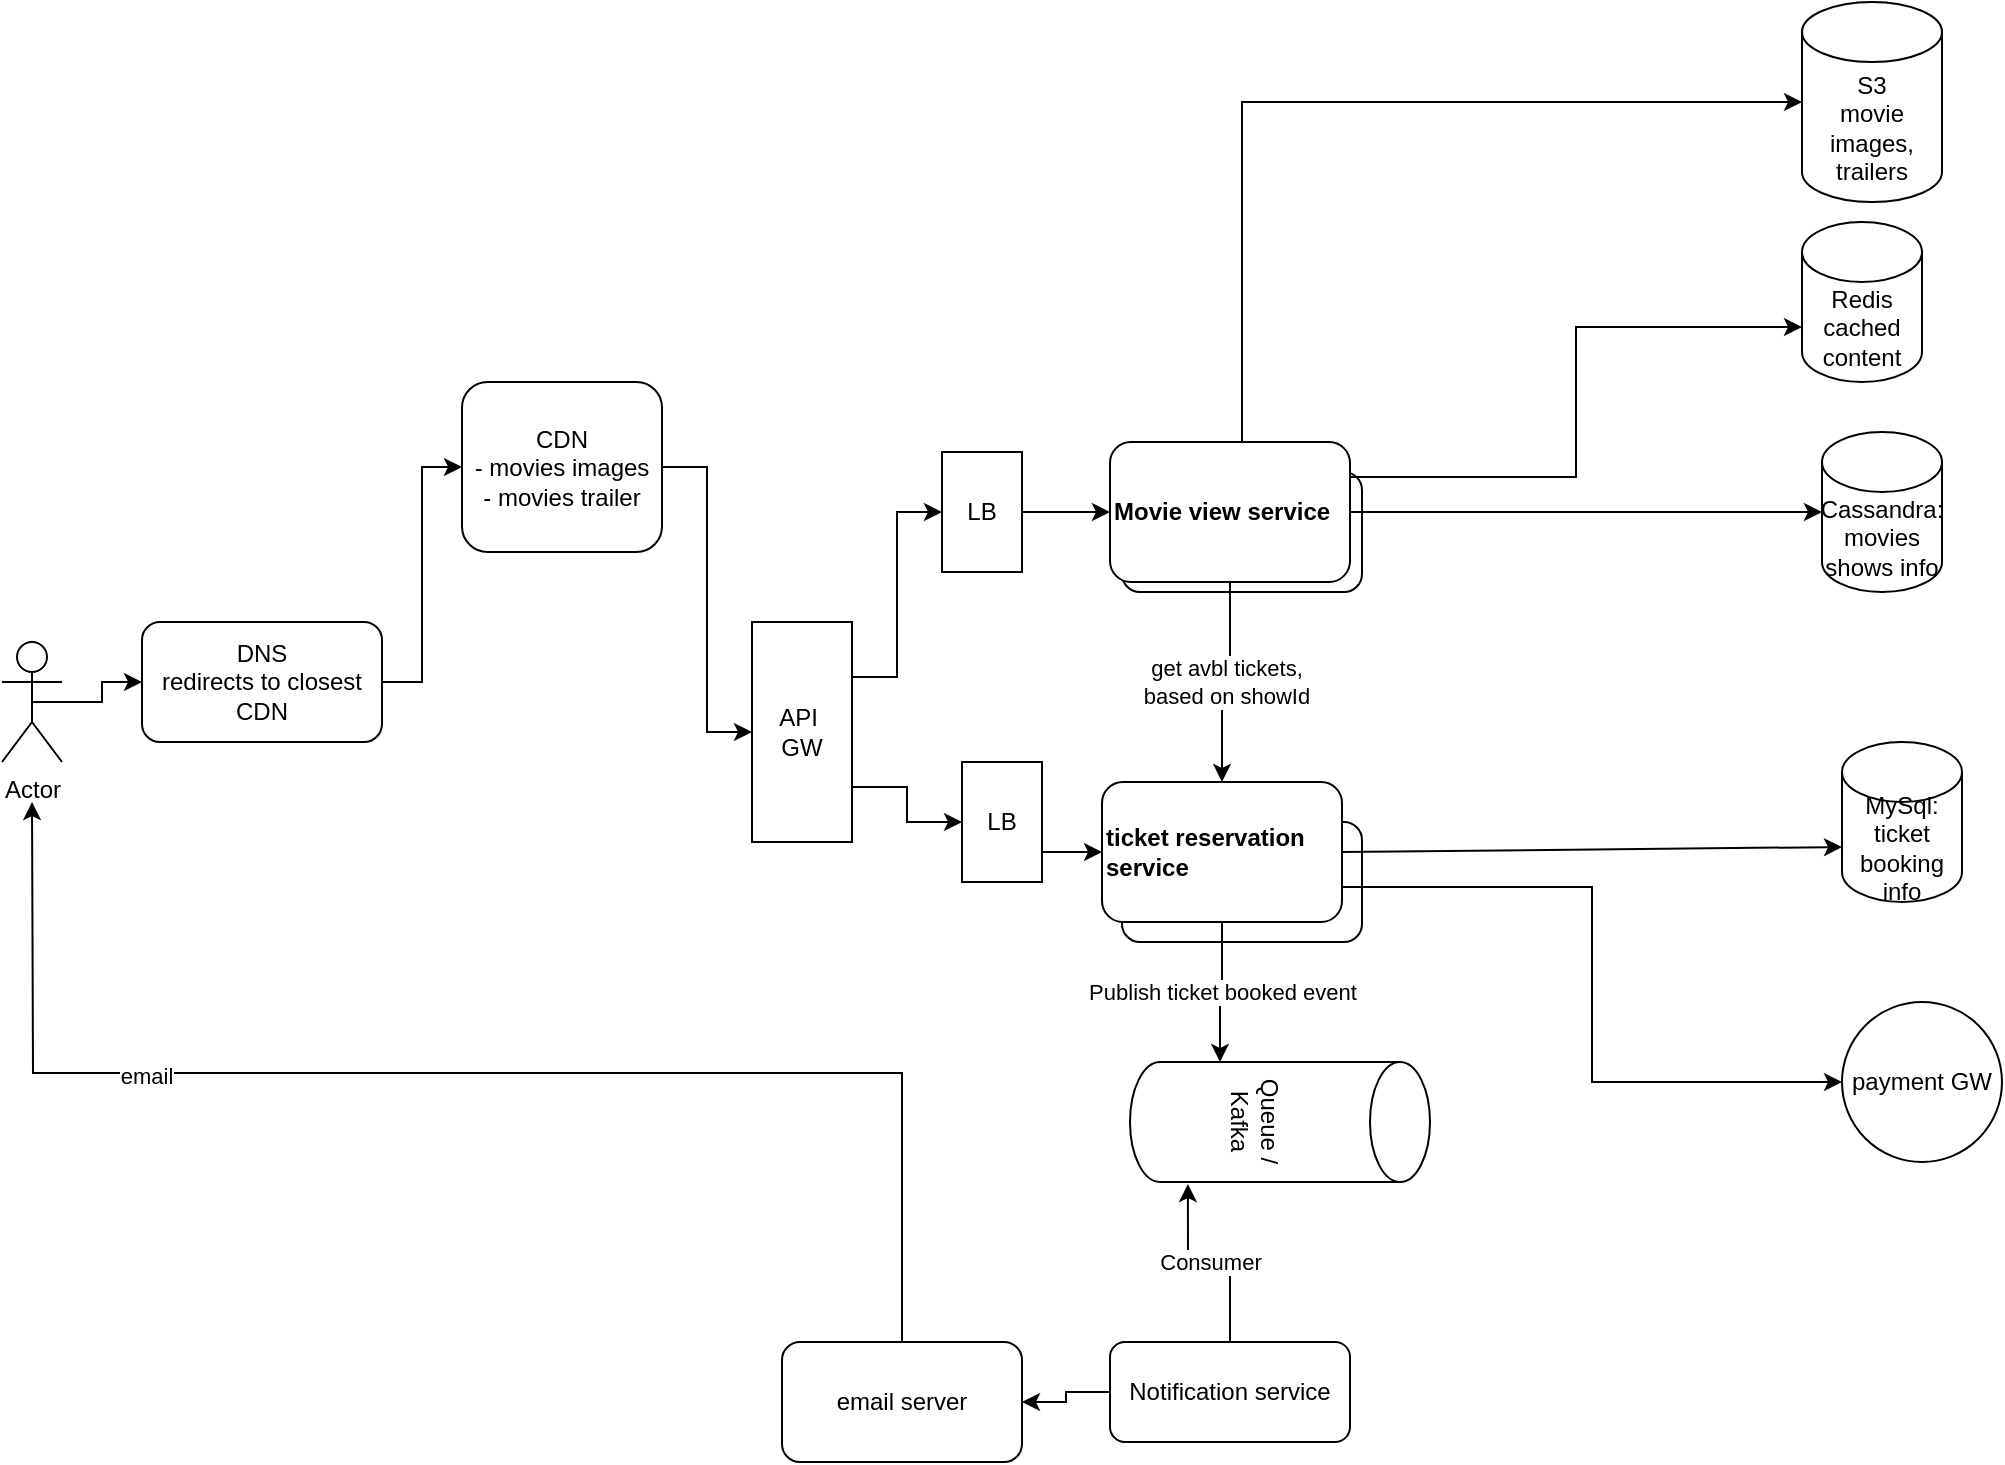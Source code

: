 <mxfile version="14.5.3" type="device"><diagram id="-t3ZCSzONICGOqsO6IGE" name="Page-1"><mxGraphModel dx="2249" dy="1884" grid="1" gridSize="10" guides="1" tooltips="1" connect="1" arrows="1" fold="1" page="1" pageScale="1" pageWidth="827" pageHeight="1169" math="0" shadow="0"><root><mxCell id="0"/><mxCell id="1" parent="0"/><mxCell id="BoGyLJyW82rJ19SQ0z6R-38" value="" style="rounded=1;whiteSpace=wrap;html=1;" vertex="1" parent="1"><mxGeometry x="300" y="330" width="120" height="60" as="geometry"/></mxCell><mxCell id="BoGyLJyW82rJ19SQ0z6R-37" value="" style="rounded=1;whiteSpace=wrap;html=1;" vertex="1" parent="1"><mxGeometry x="300" y="155" width="120" height="60" as="geometry"/></mxCell><mxCell id="BoGyLJyW82rJ19SQ0z6R-9" style="edgeStyle=orthogonalEdgeStyle;rounded=0;orthogonalLoop=1;jettySize=auto;html=1;exitX=0.5;exitY=0.5;exitDx=0;exitDy=0;exitPerimeter=0;entryX=0;entryY=0.5;entryDx=0;entryDy=0;" edge="1" parent="1" source="BoGyLJyW82rJ19SQ0z6R-1" target="BoGyLJyW82rJ19SQ0z6R-30"><mxGeometry relative="1" as="geometry"/></mxCell><mxCell id="BoGyLJyW82rJ19SQ0z6R-1" value="Actor" style="shape=umlActor;verticalLabelPosition=bottom;verticalAlign=top;html=1;outlineConnect=0;" vertex="1" parent="1"><mxGeometry x="-260" y="240" width="30" height="60" as="geometry"/></mxCell><mxCell id="BoGyLJyW82rJ19SQ0z6R-23" value="get avbl tickets, &lt;br&gt;based on showId" style="edgeStyle=orthogonalEdgeStyle;rounded=0;orthogonalLoop=1;jettySize=auto;html=1;" edge="1" parent="1" source="BoGyLJyW82rJ19SQ0z6R-2" target="BoGyLJyW82rJ19SQ0z6R-3"><mxGeometry relative="1" as="geometry"/></mxCell><mxCell id="BoGyLJyW82rJ19SQ0z6R-29" style="edgeStyle=orthogonalEdgeStyle;rounded=0;orthogonalLoop=1;jettySize=auto;html=1;exitX=1;exitY=0.25;exitDx=0;exitDy=0;entryX=0;entryY=0;entryDx=0;entryDy=52.5;entryPerimeter=0;" edge="1" parent="1" source="BoGyLJyW82rJ19SQ0z6R-2" target="BoGyLJyW82rJ19SQ0z6R-28"><mxGeometry relative="1" as="geometry"/></mxCell><mxCell id="BoGyLJyW82rJ19SQ0z6R-40" style="edgeStyle=orthogonalEdgeStyle;rounded=0;orthogonalLoop=1;jettySize=auto;html=1;entryX=0;entryY=0.5;entryDx=0;entryDy=0;entryPerimeter=0;" edge="1" parent="1" source="BoGyLJyW82rJ19SQ0z6R-2" target="BoGyLJyW82rJ19SQ0z6R-39"><mxGeometry relative="1" as="geometry"><Array as="points"><mxPoint x="360" y="-30"/></Array></mxGeometry></mxCell><mxCell id="BoGyLJyW82rJ19SQ0z6R-2" value="&lt;b&gt;Movie view service&lt;/b&gt;" style="rounded=1;whiteSpace=wrap;html=1;align=left;" vertex="1" parent="1"><mxGeometry x="294" y="140" width="120" height="70" as="geometry"/></mxCell><mxCell id="BoGyLJyW82rJ19SQ0z6R-13" style="edgeStyle=orthogonalEdgeStyle;rounded=0;orthogonalLoop=1;jettySize=auto;html=1;exitX=1;exitY=0.75;exitDx=0;exitDy=0;entryX=0;entryY=0.5;entryDx=0;entryDy=0;" edge="1" parent="1" source="BoGyLJyW82rJ19SQ0z6R-3" target="BoGyLJyW82rJ19SQ0z6R-12"><mxGeometry relative="1" as="geometry"/></mxCell><mxCell id="BoGyLJyW82rJ19SQ0z6R-15" value="Publish ticket booked event" style="edgeStyle=orthogonalEdgeStyle;rounded=0;orthogonalLoop=1;jettySize=auto;html=1;exitX=0.5;exitY=1;exitDx=0;exitDy=0;entryX=0;entryY=0;entryDx=0;entryDy=105;entryPerimeter=0;" edge="1" parent="1" source="BoGyLJyW82rJ19SQ0z6R-3" target="BoGyLJyW82rJ19SQ0z6R-14"><mxGeometry relative="1" as="geometry"/></mxCell><mxCell id="BoGyLJyW82rJ19SQ0z6R-3" value="&lt;b&gt;ticket reservation service&lt;/b&gt;" style="rounded=1;whiteSpace=wrap;html=1;align=left;" vertex="1" parent="1"><mxGeometry x="290" y="310" width="120" height="70" as="geometry"/></mxCell><mxCell id="BoGyLJyW82rJ19SQ0z6R-4" value="Cassandra:&lt;br&gt;movies shows info" style="shape=cylinder3;whiteSpace=wrap;html=1;boundedLbl=1;backgroundOutline=1;size=15;" vertex="1" parent="1"><mxGeometry x="650" y="135" width="60" height="80" as="geometry"/></mxCell><mxCell id="BoGyLJyW82rJ19SQ0z6R-5" value="MySql:&lt;br&gt;ticket booking info" style="shape=cylinder3;whiteSpace=wrap;html=1;boundedLbl=1;backgroundOutline=1;size=15;" vertex="1" parent="1"><mxGeometry x="660" y="290" width="60" height="80" as="geometry"/></mxCell><mxCell id="BoGyLJyW82rJ19SQ0z6R-6" value="" style="endArrow=classic;html=1;exitX=1;exitY=0.5;exitDx=0;exitDy=0;" edge="1" parent="1" source="BoGyLJyW82rJ19SQ0z6R-2" target="BoGyLJyW82rJ19SQ0z6R-4"><mxGeometry width="50" height="50" relative="1" as="geometry"><mxPoint x="500" y="270" as="sourcePoint"/><mxPoint x="550" y="220" as="targetPoint"/></mxGeometry></mxCell><mxCell id="BoGyLJyW82rJ19SQ0z6R-7" value="" style="endArrow=classic;html=1;exitX=1;exitY=0.5;exitDx=0;exitDy=0;entryX=0;entryY=0;entryDx=0;entryDy=52.5;entryPerimeter=0;" edge="1" parent="1" source="BoGyLJyW82rJ19SQ0z6R-3" target="BoGyLJyW82rJ19SQ0z6R-5"><mxGeometry width="50" height="50" relative="1" as="geometry"><mxPoint x="480" y="370" as="sourcePoint"/><mxPoint x="530" y="320" as="targetPoint"/></mxGeometry></mxCell><mxCell id="BoGyLJyW82rJ19SQ0z6R-10" style="edgeStyle=orthogonalEdgeStyle;rounded=0;orthogonalLoop=1;jettySize=auto;html=1;exitX=1;exitY=0.5;exitDx=0;exitDy=0;entryX=0;entryY=0.5;entryDx=0;entryDy=0;" edge="1" parent="1" source="BoGyLJyW82rJ19SQ0z6R-33" target="BoGyLJyW82rJ19SQ0z6R-2"><mxGeometry relative="1" as="geometry"/></mxCell><mxCell id="BoGyLJyW82rJ19SQ0z6R-11" style="edgeStyle=orthogonalEdgeStyle;rounded=0;orthogonalLoop=1;jettySize=auto;html=1;exitX=1;exitY=0.75;exitDx=0;exitDy=0;entryX=0;entryY=0.5;entryDx=0;entryDy=0;" edge="1" parent="1" source="BoGyLJyW82rJ19SQ0z6R-35" target="BoGyLJyW82rJ19SQ0z6R-3"><mxGeometry relative="1" as="geometry"/></mxCell><mxCell id="BoGyLJyW82rJ19SQ0z6R-8" value="API&amp;nbsp;&lt;br&gt;GW" style="rounded=0;whiteSpace=wrap;html=1;" vertex="1" parent="1"><mxGeometry x="115" y="230" width="50" height="110" as="geometry"/></mxCell><mxCell id="BoGyLJyW82rJ19SQ0z6R-12" value="payment GW" style="ellipse;whiteSpace=wrap;html=1;aspect=fixed;" vertex="1" parent="1"><mxGeometry x="660" y="420" width="80" height="80" as="geometry"/></mxCell><mxCell id="BoGyLJyW82rJ19SQ0z6R-14" value="Queue /&lt;br&gt;Kafka" style="shape=cylinder3;whiteSpace=wrap;html=1;boundedLbl=1;backgroundOutline=1;size=15;rotation=90;" vertex="1" parent="1"><mxGeometry x="349" y="405" width="60" height="150" as="geometry"/></mxCell><mxCell id="BoGyLJyW82rJ19SQ0z6R-18" value="Consumer" style="edgeStyle=orthogonalEdgeStyle;rounded=0;orthogonalLoop=1;jettySize=auto;html=1;entryX=1.017;entryY=0.807;entryDx=0;entryDy=0;entryPerimeter=0;" edge="1" parent="1" source="BoGyLJyW82rJ19SQ0z6R-16" target="BoGyLJyW82rJ19SQ0z6R-14"><mxGeometry relative="1" as="geometry"/></mxCell><mxCell id="BoGyLJyW82rJ19SQ0z6R-20" value="" style="edgeStyle=orthogonalEdgeStyle;rounded=0;orthogonalLoop=1;jettySize=auto;html=1;" edge="1" parent="1" source="BoGyLJyW82rJ19SQ0z6R-16" target="BoGyLJyW82rJ19SQ0z6R-19"><mxGeometry relative="1" as="geometry"/></mxCell><mxCell id="BoGyLJyW82rJ19SQ0z6R-16" value="Notification service" style="rounded=1;whiteSpace=wrap;html=1;" vertex="1" parent="1"><mxGeometry x="294" y="590" width="120" height="50" as="geometry"/></mxCell><mxCell id="BoGyLJyW82rJ19SQ0z6R-21" style="edgeStyle=orthogonalEdgeStyle;rounded=0;orthogonalLoop=1;jettySize=auto;html=1;exitX=0.5;exitY=0;exitDx=0;exitDy=0;" edge="1" parent="1" source="BoGyLJyW82rJ19SQ0z6R-19"><mxGeometry relative="1" as="geometry"><mxPoint x="-245" y="320" as="targetPoint"/></mxGeometry></mxCell><mxCell id="BoGyLJyW82rJ19SQ0z6R-22" value="email" style="edgeLabel;html=1;align=center;verticalAlign=middle;resizable=0;points=[];" vertex="1" connectable="0" parent="BoGyLJyW82rJ19SQ0z6R-21"><mxGeometry x="0.456" y="1" relative="1" as="geometry"><mxPoint as="offset"/></mxGeometry></mxCell><mxCell id="BoGyLJyW82rJ19SQ0z6R-19" value="email server" style="rounded=1;whiteSpace=wrap;html=1;" vertex="1" parent="1"><mxGeometry x="130" y="590" width="120" height="60" as="geometry"/></mxCell><mxCell id="BoGyLJyW82rJ19SQ0z6R-32" style="edgeStyle=orthogonalEdgeStyle;rounded=0;orthogonalLoop=1;jettySize=auto;html=1;entryX=0;entryY=0.5;entryDx=0;entryDy=0;" edge="1" parent="1" source="BoGyLJyW82rJ19SQ0z6R-24" target="BoGyLJyW82rJ19SQ0z6R-8"><mxGeometry relative="1" as="geometry"/></mxCell><mxCell id="BoGyLJyW82rJ19SQ0z6R-24" value="CDN&lt;br&gt;- movies images&lt;br&gt;- movies trailer" style="rounded=1;whiteSpace=wrap;html=1;" vertex="1" parent="1"><mxGeometry x="-30" y="110" width="100" height="85" as="geometry"/></mxCell><mxCell id="BoGyLJyW82rJ19SQ0z6R-28" value="Redis&lt;br&gt;cached content" style="shape=cylinder3;whiteSpace=wrap;html=1;boundedLbl=1;backgroundOutline=1;size=15;" vertex="1" parent="1"><mxGeometry x="640" y="30" width="60" height="80" as="geometry"/></mxCell><mxCell id="BoGyLJyW82rJ19SQ0z6R-31" style="edgeStyle=orthogonalEdgeStyle;rounded=0;orthogonalLoop=1;jettySize=auto;html=1;entryX=0;entryY=0.5;entryDx=0;entryDy=0;" edge="1" parent="1" source="BoGyLJyW82rJ19SQ0z6R-30" target="BoGyLJyW82rJ19SQ0z6R-24"><mxGeometry relative="1" as="geometry"/></mxCell><mxCell id="BoGyLJyW82rJ19SQ0z6R-30" value="DNS&lt;br&gt;redirects to closest CDN" style="rounded=1;whiteSpace=wrap;html=1;" vertex="1" parent="1"><mxGeometry x="-190" y="230" width="120" height="60" as="geometry"/></mxCell><mxCell id="BoGyLJyW82rJ19SQ0z6R-33" value="LB" style="rounded=0;whiteSpace=wrap;html=1;" vertex="1" parent="1"><mxGeometry x="210" y="145" width="40" height="60" as="geometry"/></mxCell><mxCell id="BoGyLJyW82rJ19SQ0z6R-34" style="edgeStyle=orthogonalEdgeStyle;rounded=0;orthogonalLoop=1;jettySize=auto;html=1;exitX=1;exitY=0.25;exitDx=0;exitDy=0;entryX=0;entryY=0.5;entryDx=0;entryDy=0;" edge="1" parent="1" source="BoGyLJyW82rJ19SQ0z6R-8" target="BoGyLJyW82rJ19SQ0z6R-33"><mxGeometry relative="1" as="geometry"><mxPoint x="165" y="257.5" as="sourcePoint"/><mxPoint x="294" y="175" as="targetPoint"/></mxGeometry></mxCell><mxCell id="BoGyLJyW82rJ19SQ0z6R-35" value="LB" style="rounded=0;whiteSpace=wrap;html=1;" vertex="1" parent="1"><mxGeometry x="220" y="300" width="40" height="60" as="geometry"/></mxCell><mxCell id="BoGyLJyW82rJ19SQ0z6R-36" style="edgeStyle=orthogonalEdgeStyle;rounded=0;orthogonalLoop=1;jettySize=auto;html=1;exitX=1;exitY=0.75;exitDx=0;exitDy=0;entryX=0;entryY=0.5;entryDx=0;entryDy=0;" edge="1" parent="1" source="BoGyLJyW82rJ19SQ0z6R-8" target="BoGyLJyW82rJ19SQ0z6R-35"><mxGeometry relative="1" as="geometry"><mxPoint x="165" y="312.5" as="sourcePoint"/><mxPoint x="290" y="345" as="targetPoint"/></mxGeometry></mxCell><mxCell id="BoGyLJyW82rJ19SQ0z6R-39" value="S3&lt;br&gt;movie images, trailers" style="shape=cylinder3;whiteSpace=wrap;html=1;boundedLbl=1;backgroundOutline=1;size=15;" vertex="1" parent="1"><mxGeometry x="640" y="-80" width="70" height="100" as="geometry"/></mxCell></root></mxGraphModel></diagram></mxfile>